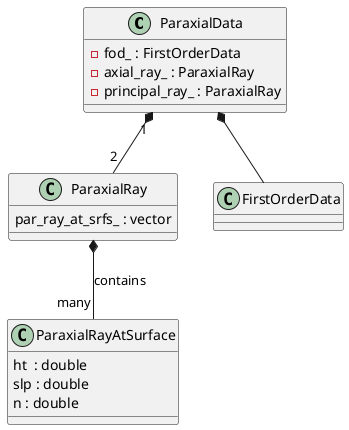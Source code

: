 @startuml paraxial

class ParaxialData {
    - fod_ : FirstOrderData
    - axial_ray_ : ParaxialRay
    - principal_ray_ : ParaxialRay
}

class ParaxialRay {
    par_ray_at_srfs_ : vector
}

class ParaxialRayAtSurface {
    ht  : double
    slp : double
    n : double
}

class FirstOrderData {

}

ParaxialData "1" *-- "2" ParaxialRay
ParaxialData *-- FirstOrderData
ParaxialRay *-- "many" ParaxialRayAtSurface : contains

@enduml